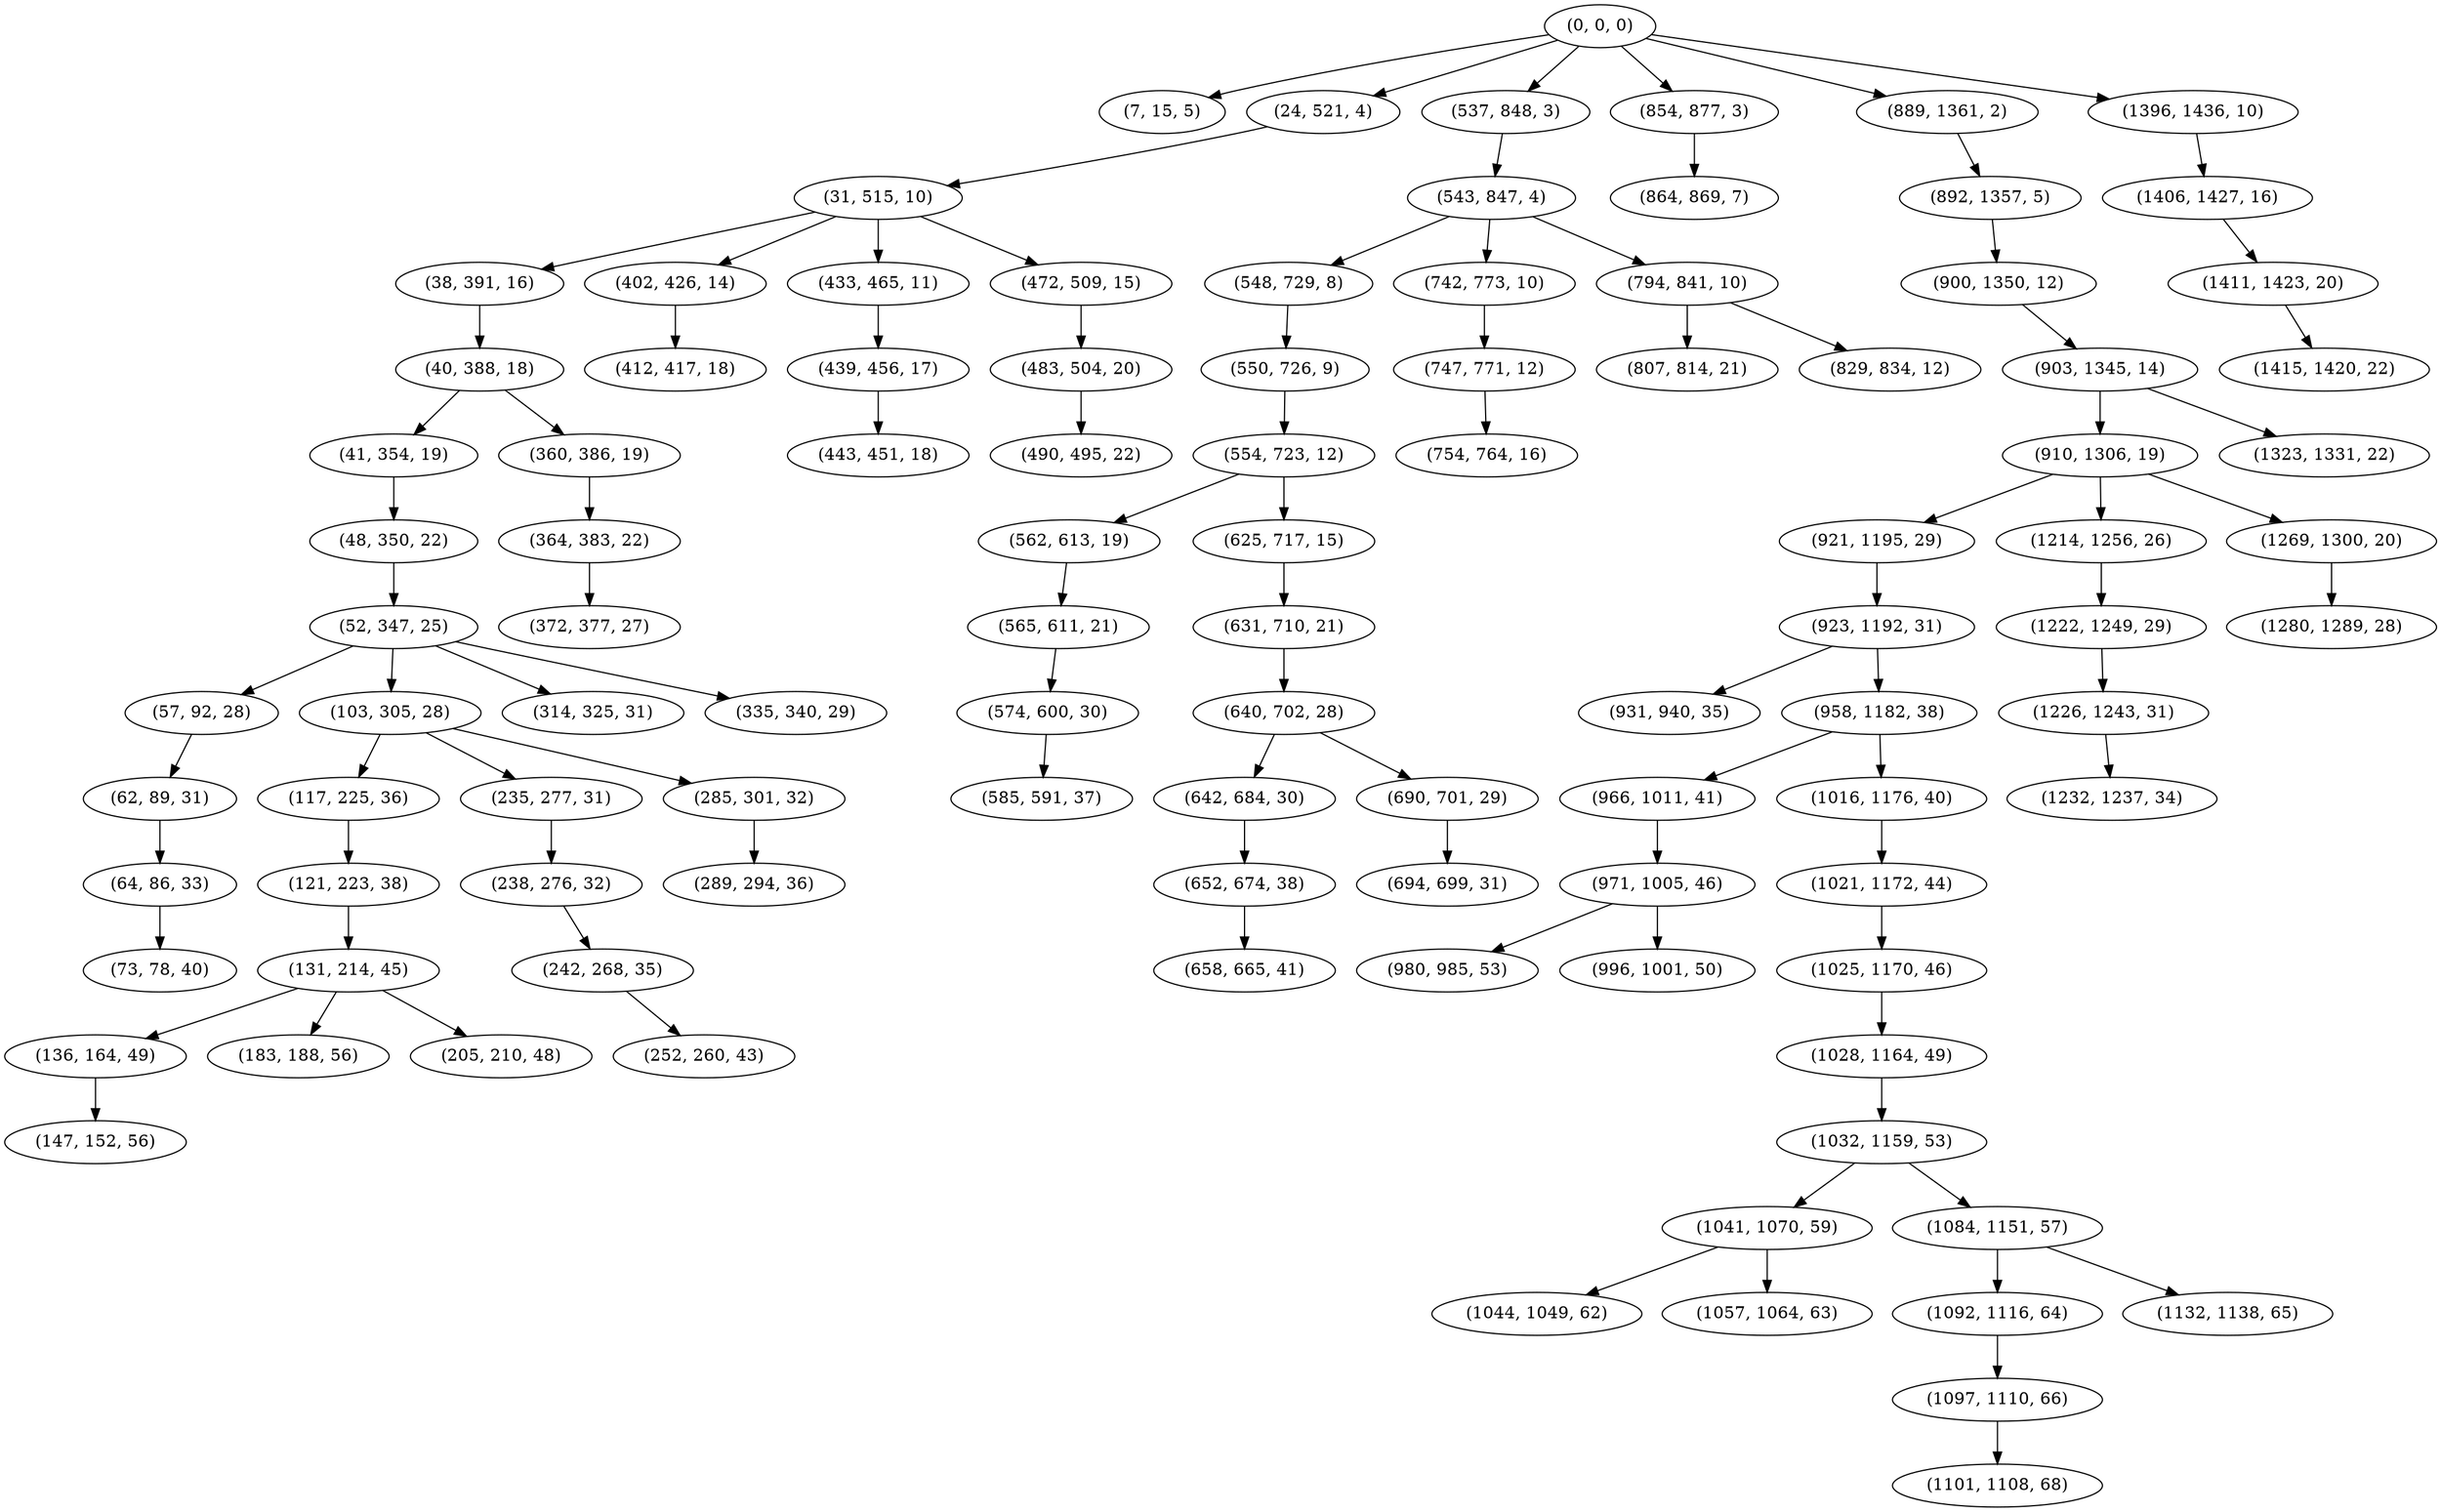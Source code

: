 digraph tree {
    "(0, 0, 0)";
    "(7, 15, 5)";
    "(24, 521, 4)";
    "(31, 515, 10)";
    "(38, 391, 16)";
    "(40, 388, 18)";
    "(41, 354, 19)";
    "(48, 350, 22)";
    "(52, 347, 25)";
    "(57, 92, 28)";
    "(62, 89, 31)";
    "(64, 86, 33)";
    "(73, 78, 40)";
    "(103, 305, 28)";
    "(117, 225, 36)";
    "(121, 223, 38)";
    "(131, 214, 45)";
    "(136, 164, 49)";
    "(147, 152, 56)";
    "(183, 188, 56)";
    "(205, 210, 48)";
    "(235, 277, 31)";
    "(238, 276, 32)";
    "(242, 268, 35)";
    "(252, 260, 43)";
    "(285, 301, 32)";
    "(289, 294, 36)";
    "(314, 325, 31)";
    "(335, 340, 29)";
    "(360, 386, 19)";
    "(364, 383, 22)";
    "(372, 377, 27)";
    "(402, 426, 14)";
    "(412, 417, 18)";
    "(433, 465, 11)";
    "(439, 456, 17)";
    "(443, 451, 18)";
    "(472, 509, 15)";
    "(483, 504, 20)";
    "(490, 495, 22)";
    "(537, 848, 3)";
    "(543, 847, 4)";
    "(548, 729, 8)";
    "(550, 726, 9)";
    "(554, 723, 12)";
    "(562, 613, 19)";
    "(565, 611, 21)";
    "(574, 600, 30)";
    "(585, 591, 37)";
    "(625, 717, 15)";
    "(631, 710, 21)";
    "(640, 702, 28)";
    "(642, 684, 30)";
    "(652, 674, 38)";
    "(658, 665, 41)";
    "(690, 701, 29)";
    "(694, 699, 31)";
    "(742, 773, 10)";
    "(747, 771, 12)";
    "(754, 764, 16)";
    "(794, 841, 10)";
    "(807, 814, 21)";
    "(829, 834, 12)";
    "(854, 877, 3)";
    "(864, 869, 7)";
    "(889, 1361, 2)";
    "(892, 1357, 5)";
    "(900, 1350, 12)";
    "(903, 1345, 14)";
    "(910, 1306, 19)";
    "(921, 1195, 29)";
    "(923, 1192, 31)";
    "(931, 940, 35)";
    "(958, 1182, 38)";
    "(966, 1011, 41)";
    "(971, 1005, 46)";
    "(980, 985, 53)";
    "(996, 1001, 50)";
    "(1016, 1176, 40)";
    "(1021, 1172, 44)";
    "(1025, 1170, 46)";
    "(1028, 1164, 49)";
    "(1032, 1159, 53)";
    "(1041, 1070, 59)";
    "(1044, 1049, 62)";
    "(1057, 1064, 63)";
    "(1084, 1151, 57)";
    "(1092, 1116, 64)";
    "(1097, 1110, 66)";
    "(1101, 1108, 68)";
    "(1132, 1138, 65)";
    "(1214, 1256, 26)";
    "(1222, 1249, 29)";
    "(1226, 1243, 31)";
    "(1232, 1237, 34)";
    "(1269, 1300, 20)";
    "(1280, 1289, 28)";
    "(1323, 1331, 22)";
    "(1396, 1436, 10)";
    "(1406, 1427, 16)";
    "(1411, 1423, 20)";
    "(1415, 1420, 22)";
    "(0, 0, 0)" -> "(7, 15, 5)";
    "(0, 0, 0)" -> "(24, 521, 4)";
    "(0, 0, 0)" -> "(537, 848, 3)";
    "(0, 0, 0)" -> "(854, 877, 3)";
    "(0, 0, 0)" -> "(889, 1361, 2)";
    "(0, 0, 0)" -> "(1396, 1436, 10)";
    "(24, 521, 4)" -> "(31, 515, 10)";
    "(31, 515, 10)" -> "(38, 391, 16)";
    "(31, 515, 10)" -> "(402, 426, 14)";
    "(31, 515, 10)" -> "(433, 465, 11)";
    "(31, 515, 10)" -> "(472, 509, 15)";
    "(38, 391, 16)" -> "(40, 388, 18)";
    "(40, 388, 18)" -> "(41, 354, 19)";
    "(40, 388, 18)" -> "(360, 386, 19)";
    "(41, 354, 19)" -> "(48, 350, 22)";
    "(48, 350, 22)" -> "(52, 347, 25)";
    "(52, 347, 25)" -> "(57, 92, 28)";
    "(52, 347, 25)" -> "(103, 305, 28)";
    "(52, 347, 25)" -> "(314, 325, 31)";
    "(52, 347, 25)" -> "(335, 340, 29)";
    "(57, 92, 28)" -> "(62, 89, 31)";
    "(62, 89, 31)" -> "(64, 86, 33)";
    "(64, 86, 33)" -> "(73, 78, 40)";
    "(103, 305, 28)" -> "(117, 225, 36)";
    "(103, 305, 28)" -> "(235, 277, 31)";
    "(103, 305, 28)" -> "(285, 301, 32)";
    "(117, 225, 36)" -> "(121, 223, 38)";
    "(121, 223, 38)" -> "(131, 214, 45)";
    "(131, 214, 45)" -> "(136, 164, 49)";
    "(131, 214, 45)" -> "(183, 188, 56)";
    "(131, 214, 45)" -> "(205, 210, 48)";
    "(136, 164, 49)" -> "(147, 152, 56)";
    "(235, 277, 31)" -> "(238, 276, 32)";
    "(238, 276, 32)" -> "(242, 268, 35)";
    "(242, 268, 35)" -> "(252, 260, 43)";
    "(285, 301, 32)" -> "(289, 294, 36)";
    "(360, 386, 19)" -> "(364, 383, 22)";
    "(364, 383, 22)" -> "(372, 377, 27)";
    "(402, 426, 14)" -> "(412, 417, 18)";
    "(433, 465, 11)" -> "(439, 456, 17)";
    "(439, 456, 17)" -> "(443, 451, 18)";
    "(472, 509, 15)" -> "(483, 504, 20)";
    "(483, 504, 20)" -> "(490, 495, 22)";
    "(537, 848, 3)" -> "(543, 847, 4)";
    "(543, 847, 4)" -> "(548, 729, 8)";
    "(543, 847, 4)" -> "(742, 773, 10)";
    "(543, 847, 4)" -> "(794, 841, 10)";
    "(548, 729, 8)" -> "(550, 726, 9)";
    "(550, 726, 9)" -> "(554, 723, 12)";
    "(554, 723, 12)" -> "(562, 613, 19)";
    "(554, 723, 12)" -> "(625, 717, 15)";
    "(562, 613, 19)" -> "(565, 611, 21)";
    "(565, 611, 21)" -> "(574, 600, 30)";
    "(574, 600, 30)" -> "(585, 591, 37)";
    "(625, 717, 15)" -> "(631, 710, 21)";
    "(631, 710, 21)" -> "(640, 702, 28)";
    "(640, 702, 28)" -> "(642, 684, 30)";
    "(640, 702, 28)" -> "(690, 701, 29)";
    "(642, 684, 30)" -> "(652, 674, 38)";
    "(652, 674, 38)" -> "(658, 665, 41)";
    "(690, 701, 29)" -> "(694, 699, 31)";
    "(742, 773, 10)" -> "(747, 771, 12)";
    "(747, 771, 12)" -> "(754, 764, 16)";
    "(794, 841, 10)" -> "(807, 814, 21)";
    "(794, 841, 10)" -> "(829, 834, 12)";
    "(854, 877, 3)" -> "(864, 869, 7)";
    "(889, 1361, 2)" -> "(892, 1357, 5)";
    "(892, 1357, 5)" -> "(900, 1350, 12)";
    "(900, 1350, 12)" -> "(903, 1345, 14)";
    "(903, 1345, 14)" -> "(910, 1306, 19)";
    "(903, 1345, 14)" -> "(1323, 1331, 22)";
    "(910, 1306, 19)" -> "(921, 1195, 29)";
    "(910, 1306, 19)" -> "(1214, 1256, 26)";
    "(910, 1306, 19)" -> "(1269, 1300, 20)";
    "(921, 1195, 29)" -> "(923, 1192, 31)";
    "(923, 1192, 31)" -> "(931, 940, 35)";
    "(923, 1192, 31)" -> "(958, 1182, 38)";
    "(958, 1182, 38)" -> "(966, 1011, 41)";
    "(958, 1182, 38)" -> "(1016, 1176, 40)";
    "(966, 1011, 41)" -> "(971, 1005, 46)";
    "(971, 1005, 46)" -> "(980, 985, 53)";
    "(971, 1005, 46)" -> "(996, 1001, 50)";
    "(1016, 1176, 40)" -> "(1021, 1172, 44)";
    "(1021, 1172, 44)" -> "(1025, 1170, 46)";
    "(1025, 1170, 46)" -> "(1028, 1164, 49)";
    "(1028, 1164, 49)" -> "(1032, 1159, 53)";
    "(1032, 1159, 53)" -> "(1041, 1070, 59)";
    "(1032, 1159, 53)" -> "(1084, 1151, 57)";
    "(1041, 1070, 59)" -> "(1044, 1049, 62)";
    "(1041, 1070, 59)" -> "(1057, 1064, 63)";
    "(1084, 1151, 57)" -> "(1092, 1116, 64)";
    "(1084, 1151, 57)" -> "(1132, 1138, 65)";
    "(1092, 1116, 64)" -> "(1097, 1110, 66)";
    "(1097, 1110, 66)" -> "(1101, 1108, 68)";
    "(1214, 1256, 26)" -> "(1222, 1249, 29)";
    "(1222, 1249, 29)" -> "(1226, 1243, 31)";
    "(1226, 1243, 31)" -> "(1232, 1237, 34)";
    "(1269, 1300, 20)" -> "(1280, 1289, 28)";
    "(1396, 1436, 10)" -> "(1406, 1427, 16)";
    "(1406, 1427, 16)" -> "(1411, 1423, 20)";
    "(1411, 1423, 20)" -> "(1415, 1420, 22)";
}
